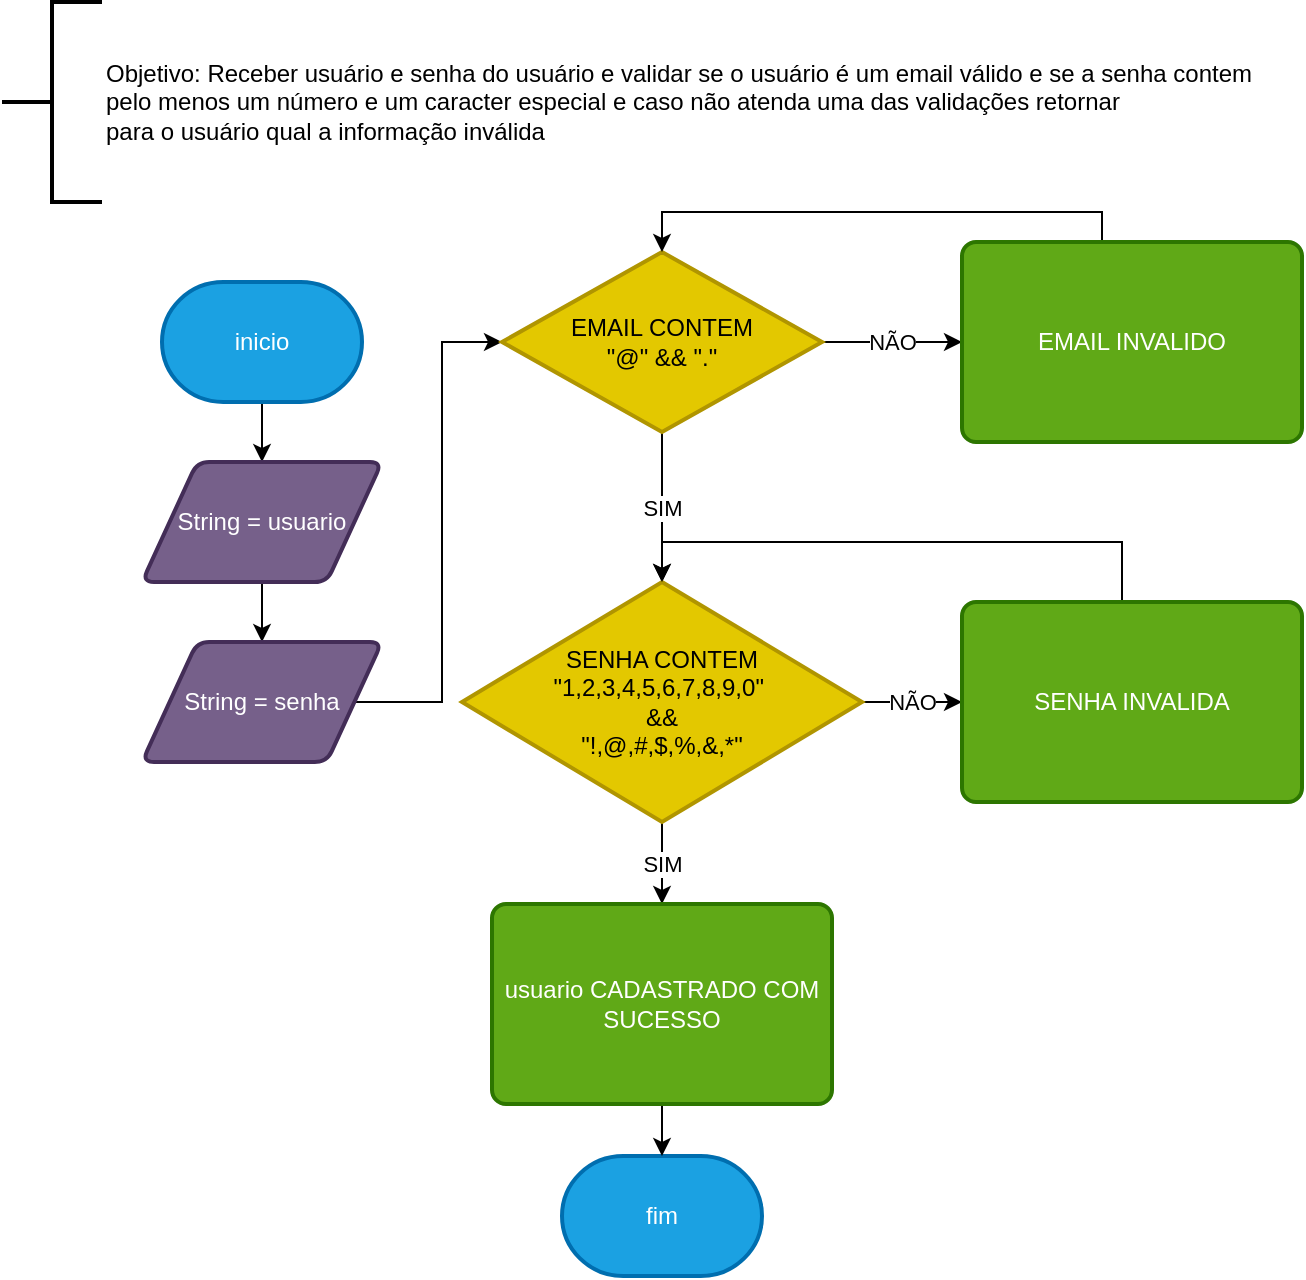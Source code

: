 <mxfile version="20.2.7" type="google"><diagram id="H-aak9ot1b18hxf4E2Gp" name="Page-1"><mxGraphModel grid="1" page="1" gridSize="10" guides="1" tooltips="1" connect="1" arrows="1" fold="1" pageScale="1" pageWidth="827" pageHeight="1169" math="0" shadow="0"><root><mxCell id="0"/><mxCell id="1" parent="0"/><mxCell id="Cd8FOsClYufzSh2CDBpn-1" value="Objetivo: Receber usuário e senha do usuário e validar se o usuário é um email válido e se a senha contem&lt;br&gt;pelo menos um número e um caracter especial e caso não atenda uma das validações retornar&lt;br&gt;para o usuário qual a informação inválida" style="strokeWidth=2;html=1;shape=mxgraph.flowchart.annotation_2;align=left;labelPosition=right;pointerEvents=1;" vertex="1" parent="1"><mxGeometry x="-790" y="-1180" width="50" height="100" as="geometry"/></mxCell><mxCell id="DtDM13glq5fJD7o0RPna-4" style="edgeStyle=orthogonalEdgeStyle;rounded=0;orthogonalLoop=1;jettySize=auto;html=1;entryX=0.5;entryY=0;entryDx=0;entryDy=0;" edge="1" parent="1" source="DtDM13glq5fJD7o0RPna-1" target="DtDM13glq5fJD7o0RPna-2"><mxGeometry relative="1" as="geometry"/></mxCell><mxCell id="DtDM13glq5fJD7o0RPna-1" value="inicio" style="strokeWidth=2;html=1;shape=mxgraph.flowchart.terminator;whiteSpace=wrap;fillColor=#1ba1e2;fontColor=#ffffff;strokeColor=#006EAF;" vertex="1" parent="1"><mxGeometry x="-710" y="-1040" width="100" height="60" as="geometry"/></mxCell><mxCell id="DtDM13glq5fJD7o0RPna-5" style="edgeStyle=orthogonalEdgeStyle;rounded=0;orthogonalLoop=1;jettySize=auto;html=1;entryX=0.5;entryY=0;entryDx=0;entryDy=0;" edge="1" parent="1" source="DtDM13glq5fJD7o0RPna-2" target="DtDM13glq5fJD7o0RPna-3"><mxGeometry relative="1" as="geometry"/></mxCell><mxCell id="DtDM13glq5fJD7o0RPna-2" value="String = usuario" style="shape=parallelogram;html=1;strokeWidth=2;perimeter=parallelogramPerimeter;whiteSpace=wrap;rounded=1;arcSize=12;size=0.23;fillColor=#76608a;fontColor=#ffffff;strokeColor=#432D57;" vertex="1" parent="1"><mxGeometry x="-720" y="-950" width="120" height="60" as="geometry"/></mxCell><mxCell id="DtDM13glq5fJD7o0RPna-19" style="edgeStyle=orthogonalEdgeStyle;rounded=0;orthogonalLoop=1;jettySize=auto;html=1;entryX=0;entryY=0.5;entryDx=0;entryDy=0;entryPerimeter=0;" edge="1" parent="1" source="DtDM13glq5fJD7o0RPna-3" target="DtDM13glq5fJD7o0RPna-18"><mxGeometry relative="1" as="geometry"/></mxCell><mxCell id="DtDM13glq5fJD7o0RPna-3" value="String = senha" style="shape=parallelogram;html=1;strokeWidth=2;perimeter=parallelogramPerimeter;whiteSpace=wrap;rounded=1;arcSize=12;size=0.23;fillColor=#76608a;fontColor=#ffffff;strokeColor=#432D57;" vertex="1" parent="1"><mxGeometry x="-720" y="-860" width="120" height="60" as="geometry"/></mxCell><mxCell id="DtDM13glq5fJD7o0RPna-16" value="fim" style="strokeWidth=2;html=1;shape=mxgraph.flowchart.terminator;whiteSpace=wrap;fillColor=#1ba1e2;fontColor=#ffffff;strokeColor=#006EAF;" vertex="1" parent="1"><mxGeometry x="-510" y="-603" width="100" height="60" as="geometry"/></mxCell><mxCell id="DtDM13glq5fJD7o0RPna-21" value="SIM" style="edgeStyle=orthogonalEdgeStyle;rounded=0;orthogonalLoop=1;jettySize=auto;html=1;entryX=0.5;entryY=0;entryDx=0;entryDy=0;entryPerimeter=0;" edge="1" parent="1" source="DtDM13glq5fJD7o0RPna-18" target="DtDM13glq5fJD7o0RPna-20"><mxGeometry relative="1" as="geometry"/></mxCell><mxCell id="DtDM13glq5fJD7o0RPna-26" value="NÃO" style="edgeStyle=orthogonalEdgeStyle;rounded=0;orthogonalLoop=1;jettySize=auto;html=1;entryX=0;entryY=0.5;entryDx=0;entryDy=0;" edge="1" parent="1" source="DtDM13glq5fJD7o0RPna-18" target="DtDM13glq5fJD7o0RPna-25"><mxGeometry relative="1" as="geometry"/></mxCell><mxCell id="DtDM13glq5fJD7o0RPna-18" value="EMAIL CONTEM&lt;br&gt;&quot;@&quot; &amp;amp;&amp;amp; &quot;.&quot;" style="strokeWidth=2;html=1;shape=mxgraph.flowchart.decision;whiteSpace=wrap;fillColor=#e3c800;fontColor=#000000;strokeColor=#B09500;" vertex="1" parent="1"><mxGeometry x="-540" y="-1055" width="160" height="90" as="geometry"/></mxCell><mxCell id="DtDM13glq5fJD7o0RPna-23" value="SIM" style="edgeStyle=orthogonalEdgeStyle;rounded=0;orthogonalLoop=1;jettySize=auto;html=1;entryX=0.5;entryY=0;entryDx=0;entryDy=0;" edge="1" parent="1" source="DtDM13glq5fJD7o0RPna-20" target="DtDM13glq5fJD7o0RPna-22"><mxGeometry relative="1" as="geometry"/></mxCell><mxCell id="DtDM13glq5fJD7o0RPna-29" value="NÃO" style="edgeStyle=orthogonalEdgeStyle;rounded=0;orthogonalLoop=1;jettySize=auto;html=1;entryX=0;entryY=0.5;entryDx=0;entryDy=0;" edge="1" parent="1" source="DtDM13glq5fJD7o0RPna-20" target="DtDM13glq5fJD7o0RPna-28"><mxGeometry relative="1" as="geometry"/></mxCell><mxCell id="DtDM13glq5fJD7o0RPna-20" value="SENHA CONTEM&lt;br&gt;&quot;1,2,3,4,5,6,7,8,9,0&quot;&amp;nbsp;&lt;br&gt;&amp;amp;&amp;amp;&lt;br&gt;&quot;!,@,#,$,%,&amp;amp;,*&quot;" style="strokeWidth=2;html=1;shape=mxgraph.flowchart.decision;whiteSpace=wrap;fillColor=#e3c800;fontColor=#000000;strokeColor=#B09500;" vertex="1" parent="1"><mxGeometry x="-560" y="-890" width="200" height="120" as="geometry"/></mxCell><mxCell id="DtDM13glq5fJD7o0RPna-24" style="edgeStyle=orthogonalEdgeStyle;rounded=0;orthogonalLoop=1;jettySize=auto;html=1;entryX=0.5;entryY=0;entryDx=0;entryDy=0;entryPerimeter=0;" edge="1" parent="1" source="DtDM13glq5fJD7o0RPna-22" target="DtDM13glq5fJD7o0RPna-16"><mxGeometry relative="1" as="geometry"/></mxCell><mxCell id="DtDM13glq5fJD7o0RPna-22" value="usuario CADASTRADO COM SUCESSO" style="rounded=1;whiteSpace=wrap;html=1;absoluteArcSize=1;arcSize=14;strokeWidth=2;fillColor=#60a917;fontColor=#ffffff;strokeColor=#2D7600;" vertex="1" parent="1"><mxGeometry x="-545" y="-729" width="170" height="100" as="geometry"/></mxCell><mxCell id="DtDM13glq5fJD7o0RPna-27" style="edgeStyle=orthogonalEdgeStyle;rounded=0;orthogonalLoop=1;jettySize=auto;html=1;entryX=0.5;entryY=0;entryDx=0;entryDy=0;entryPerimeter=0;" edge="1" parent="1" source="DtDM13glq5fJD7o0RPna-25" target="DtDM13glq5fJD7o0RPna-18"><mxGeometry relative="1" as="geometry"><Array as="points"><mxPoint x="-240" y="-1075"/><mxPoint x="-460" y="-1075"/></Array></mxGeometry></mxCell><mxCell id="DtDM13glq5fJD7o0RPna-25" value="EMAIL INVALIDO" style="rounded=1;whiteSpace=wrap;html=1;absoluteArcSize=1;arcSize=14;strokeWidth=2;fillColor=#60a917;fontColor=#ffffff;strokeColor=#2D7600;" vertex="1" parent="1"><mxGeometry x="-310" y="-1060" width="170" height="100" as="geometry"/></mxCell><mxCell id="DtDM13glq5fJD7o0RPna-30" style="edgeStyle=orthogonalEdgeStyle;rounded=0;orthogonalLoop=1;jettySize=auto;html=1;entryX=0.5;entryY=0;entryDx=0;entryDy=0;entryPerimeter=0;" edge="1" parent="1" source="DtDM13glq5fJD7o0RPna-28" target="DtDM13glq5fJD7o0RPna-20"><mxGeometry relative="1" as="geometry"><Array as="points"><mxPoint x="-230" y="-910"/><mxPoint x="-460" y="-910"/></Array></mxGeometry></mxCell><mxCell id="DtDM13glq5fJD7o0RPna-28" value="SENHA INVALIDA" style="rounded=1;whiteSpace=wrap;html=1;absoluteArcSize=1;arcSize=14;strokeWidth=2;fillColor=#60a917;fontColor=#ffffff;strokeColor=#2D7600;" vertex="1" parent="1"><mxGeometry x="-310" y="-880" width="170" height="100" as="geometry"/></mxCell></root></mxGraphModel></diagram></mxfile>